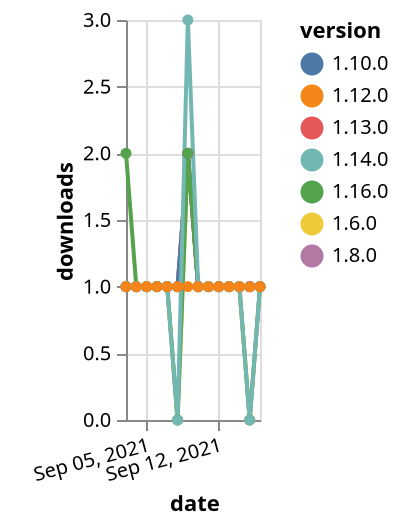 {"$schema": "https://vega.github.io/schema/vega-lite/v5.json", "description": "A simple bar chart with embedded data.", "data": {"values": [{"date": "2021-09-03", "total": 208, "delta": 1, "version": "1.6.0"}, {"date": "2021-09-04", "total": 209, "delta": 1, "version": "1.6.0"}, {"date": "2021-09-05", "total": 210, "delta": 1, "version": "1.6.0"}, {"date": "2021-09-06", "total": 211, "delta": 1, "version": "1.6.0"}, {"date": "2021-09-07", "total": 212, "delta": 1, "version": "1.6.0"}, {"date": "2021-09-08", "total": 212, "delta": 0, "version": "1.6.0"}, {"date": "2021-09-09", "total": 214, "delta": 2, "version": "1.6.0"}, {"date": "2021-09-10", "total": 215, "delta": 1, "version": "1.6.0"}, {"date": "2021-09-11", "total": 216, "delta": 1, "version": "1.6.0"}, {"date": "2021-09-12", "total": 217, "delta": 1, "version": "1.6.0"}, {"date": "2021-09-13", "total": 218, "delta": 1, "version": "1.6.0"}, {"date": "2021-09-14", "total": 219, "delta": 1, "version": "1.6.0"}, {"date": "2021-09-15", "total": 219, "delta": 0, "version": "1.6.0"}, {"date": "2021-09-16", "total": 220, "delta": 1, "version": "1.6.0"}, {"date": "2021-09-03", "total": 275, "delta": 1, "version": "1.8.0"}, {"date": "2021-09-04", "total": 276, "delta": 1, "version": "1.8.0"}, {"date": "2021-09-05", "total": 277, "delta": 1, "version": "1.8.0"}, {"date": "2021-09-06", "total": 278, "delta": 1, "version": "1.8.0"}, {"date": "2021-09-07", "total": 279, "delta": 1, "version": "1.8.0"}, {"date": "2021-09-08", "total": 280, "delta": 1, "version": "1.8.0"}, {"date": "2021-09-09", "total": 282, "delta": 2, "version": "1.8.0"}, {"date": "2021-09-10", "total": 283, "delta": 1, "version": "1.8.0"}, {"date": "2021-09-11", "total": 284, "delta": 1, "version": "1.8.0"}, {"date": "2021-09-12", "total": 285, "delta": 1, "version": "1.8.0"}, {"date": "2021-09-13", "total": 286, "delta": 1, "version": "1.8.0"}, {"date": "2021-09-14", "total": 287, "delta": 1, "version": "1.8.0"}, {"date": "2021-09-15", "total": 288, "delta": 1, "version": "1.8.0"}, {"date": "2021-09-16", "total": 289, "delta": 1, "version": "1.8.0"}, {"date": "2021-09-03", "total": 137, "delta": 1, "version": "1.13.0"}, {"date": "2021-09-04", "total": 138, "delta": 1, "version": "1.13.0"}, {"date": "2021-09-05", "total": 139, "delta": 1, "version": "1.13.0"}, {"date": "2021-09-06", "total": 140, "delta": 1, "version": "1.13.0"}, {"date": "2021-09-07", "total": 141, "delta": 1, "version": "1.13.0"}, {"date": "2021-09-08", "total": 142, "delta": 1, "version": "1.13.0"}, {"date": "2021-09-09", "total": 144, "delta": 2, "version": "1.13.0"}, {"date": "2021-09-10", "total": 145, "delta": 1, "version": "1.13.0"}, {"date": "2021-09-11", "total": 146, "delta": 1, "version": "1.13.0"}, {"date": "2021-09-12", "total": 147, "delta": 1, "version": "1.13.0"}, {"date": "2021-09-13", "total": 148, "delta": 1, "version": "1.13.0"}, {"date": "2021-09-14", "total": 149, "delta": 1, "version": "1.13.0"}, {"date": "2021-09-15", "total": 150, "delta": 1, "version": "1.13.0"}, {"date": "2021-09-16", "total": 151, "delta": 1, "version": "1.13.0"}, {"date": "2021-09-03", "total": 169, "delta": 1, "version": "1.10.0"}, {"date": "2021-09-04", "total": 170, "delta": 1, "version": "1.10.0"}, {"date": "2021-09-05", "total": 171, "delta": 1, "version": "1.10.0"}, {"date": "2021-09-06", "total": 172, "delta": 1, "version": "1.10.0"}, {"date": "2021-09-07", "total": 173, "delta": 1, "version": "1.10.0"}, {"date": "2021-09-08", "total": 174, "delta": 1, "version": "1.10.0"}, {"date": "2021-09-09", "total": 176, "delta": 2, "version": "1.10.0"}, {"date": "2021-09-10", "total": 177, "delta": 1, "version": "1.10.0"}, {"date": "2021-09-11", "total": 178, "delta": 1, "version": "1.10.0"}, {"date": "2021-09-12", "total": 179, "delta": 1, "version": "1.10.0"}, {"date": "2021-09-13", "total": 180, "delta": 1, "version": "1.10.0"}, {"date": "2021-09-14", "total": 181, "delta": 1, "version": "1.10.0"}, {"date": "2021-09-15", "total": 182, "delta": 1, "version": "1.10.0"}, {"date": "2021-09-16", "total": 183, "delta": 1, "version": "1.10.0"}, {"date": "2021-09-03", "total": 117, "delta": 2, "version": "1.16.0"}, {"date": "2021-09-04", "total": 118, "delta": 1, "version": "1.16.0"}, {"date": "2021-09-05", "total": 119, "delta": 1, "version": "1.16.0"}, {"date": "2021-09-06", "total": 120, "delta": 1, "version": "1.16.0"}, {"date": "2021-09-07", "total": 121, "delta": 1, "version": "1.16.0"}, {"date": "2021-09-08", "total": 121, "delta": 0, "version": "1.16.0"}, {"date": "2021-09-09", "total": 123, "delta": 2, "version": "1.16.0"}, {"date": "2021-09-10", "total": 124, "delta": 1, "version": "1.16.0"}, {"date": "2021-09-11", "total": 125, "delta": 1, "version": "1.16.0"}, {"date": "2021-09-12", "total": 126, "delta": 1, "version": "1.16.0"}, {"date": "2021-09-13", "total": 127, "delta": 1, "version": "1.16.0"}, {"date": "2021-09-14", "total": 128, "delta": 1, "version": "1.16.0"}, {"date": "2021-09-15", "total": 128, "delta": 0, "version": "1.16.0"}, {"date": "2021-09-16", "total": 129, "delta": 1, "version": "1.16.0"}, {"date": "2021-09-03", "total": 163, "delta": 1, "version": "1.14.0"}, {"date": "2021-09-04", "total": 164, "delta": 1, "version": "1.14.0"}, {"date": "2021-09-05", "total": 165, "delta": 1, "version": "1.14.0"}, {"date": "2021-09-06", "total": 166, "delta": 1, "version": "1.14.0"}, {"date": "2021-09-07", "total": 167, "delta": 1, "version": "1.14.0"}, {"date": "2021-09-08", "total": 167, "delta": 0, "version": "1.14.0"}, {"date": "2021-09-09", "total": 170, "delta": 3, "version": "1.14.0"}, {"date": "2021-09-10", "total": 171, "delta": 1, "version": "1.14.0"}, {"date": "2021-09-11", "total": 172, "delta": 1, "version": "1.14.0"}, {"date": "2021-09-12", "total": 173, "delta": 1, "version": "1.14.0"}, {"date": "2021-09-13", "total": 174, "delta": 1, "version": "1.14.0"}, {"date": "2021-09-14", "total": 175, "delta": 1, "version": "1.14.0"}, {"date": "2021-09-15", "total": 175, "delta": 0, "version": "1.14.0"}, {"date": "2021-09-16", "total": 176, "delta": 1, "version": "1.14.0"}, {"date": "2021-09-03", "total": 146, "delta": 1, "version": "1.12.0"}, {"date": "2021-09-04", "total": 147, "delta": 1, "version": "1.12.0"}, {"date": "2021-09-05", "total": 148, "delta": 1, "version": "1.12.0"}, {"date": "2021-09-06", "total": 149, "delta": 1, "version": "1.12.0"}, {"date": "2021-09-07", "total": 150, "delta": 1, "version": "1.12.0"}, {"date": "2021-09-08", "total": 151, "delta": 1, "version": "1.12.0"}, {"date": "2021-09-09", "total": 152, "delta": 1, "version": "1.12.0"}, {"date": "2021-09-10", "total": 153, "delta": 1, "version": "1.12.0"}, {"date": "2021-09-11", "total": 154, "delta": 1, "version": "1.12.0"}, {"date": "2021-09-12", "total": 155, "delta": 1, "version": "1.12.0"}, {"date": "2021-09-13", "total": 156, "delta": 1, "version": "1.12.0"}, {"date": "2021-09-14", "total": 157, "delta": 1, "version": "1.12.0"}, {"date": "2021-09-15", "total": 158, "delta": 1, "version": "1.12.0"}, {"date": "2021-09-16", "total": 159, "delta": 1, "version": "1.12.0"}]}, "width": "container", "mark": {"type": "line", "point": {"filled": true}}, "encoding": {"x": {"field": "date", "type": "temporal", "timeUnit": "yearmonthdate", "title": "date", "axis": {"labelAngle": -15}}, "y": {"field": "delta", "type": "quantitative", "title": "downloads"}, "color": {"field": "version", "type": "nominal"}, "tooltip": {"field": "delta"}}}